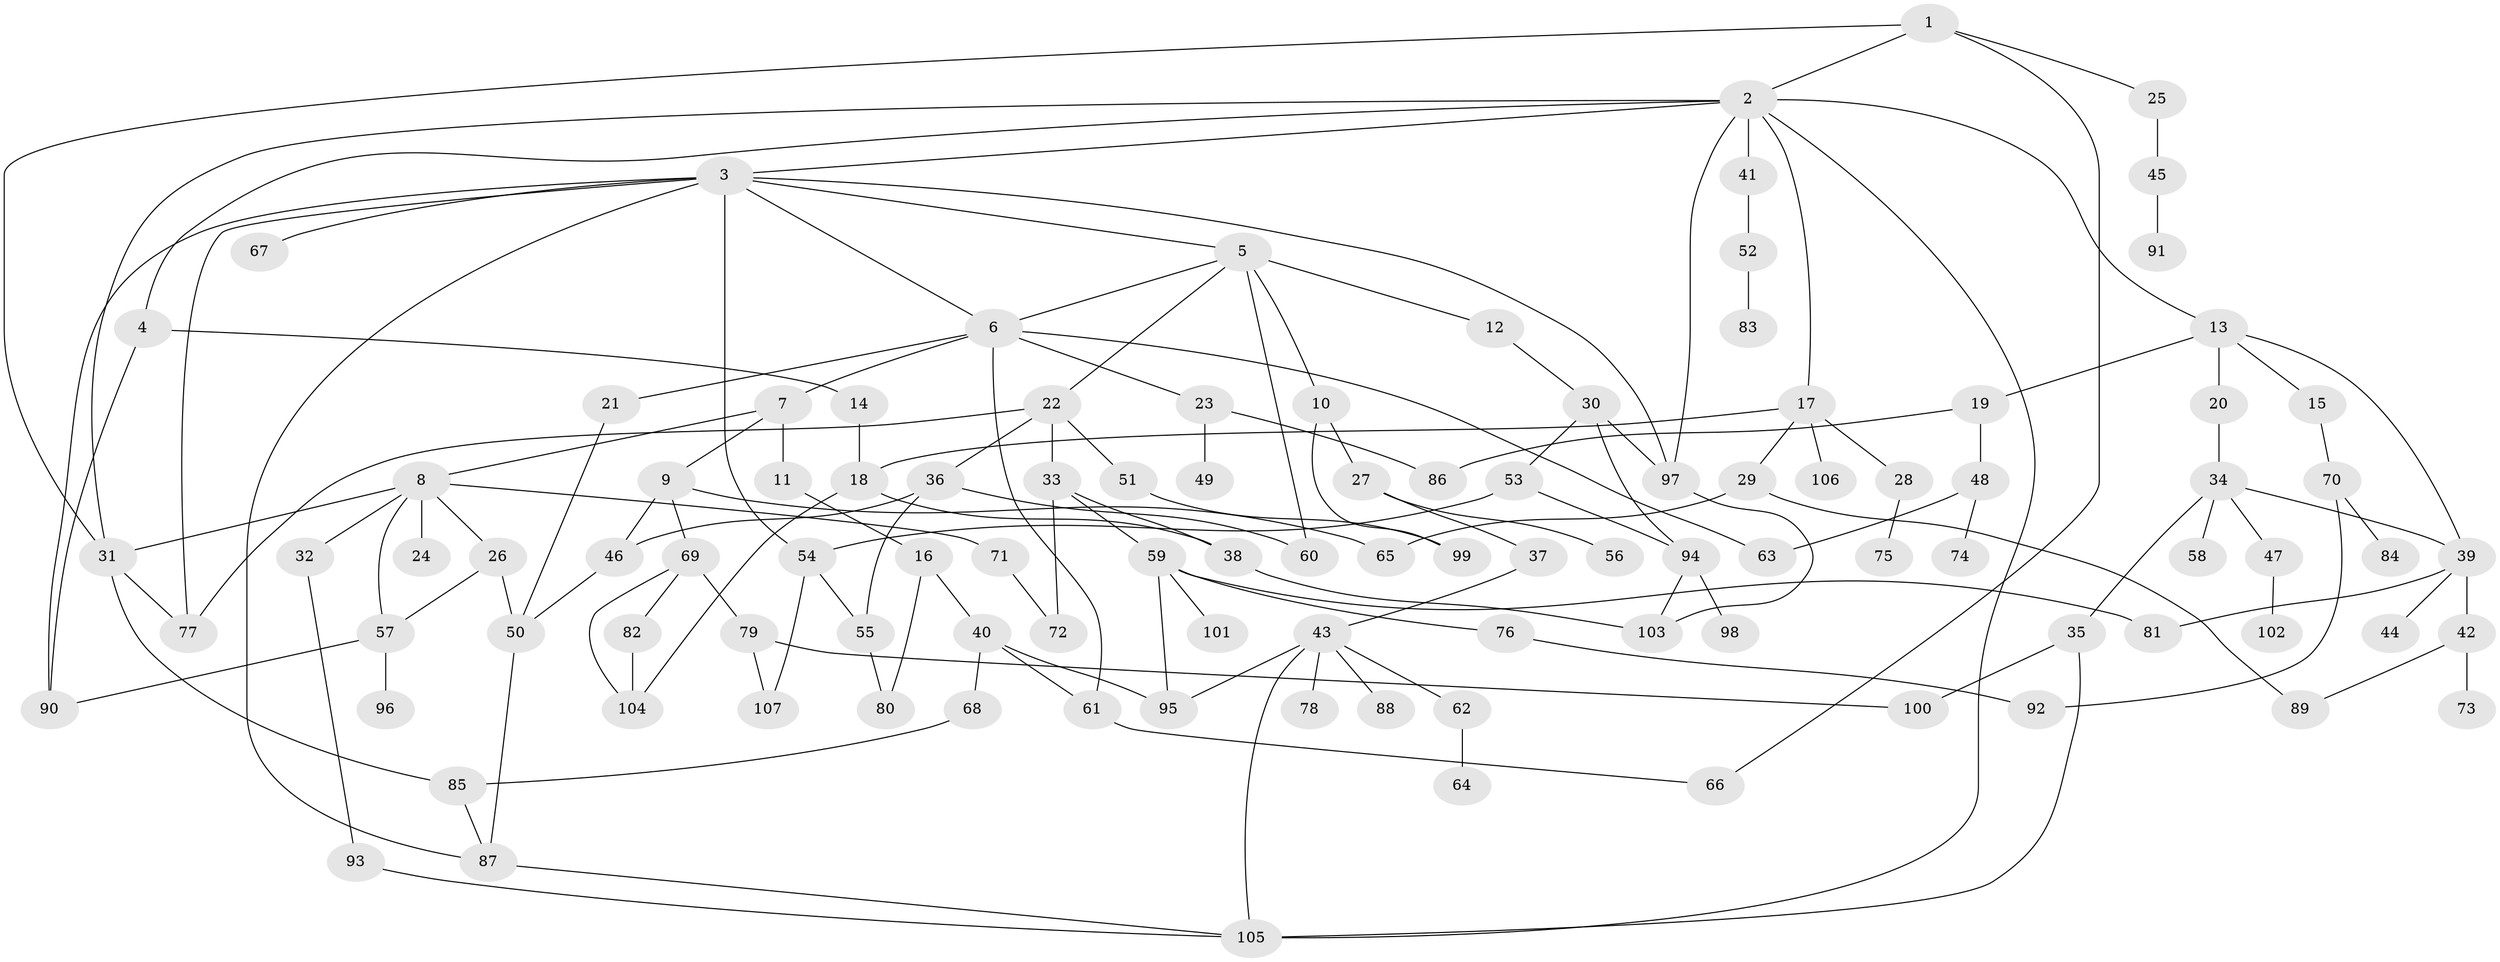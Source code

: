 // Generated by graph-tools (version 1.1) at 2025/13/03/09/25 04:13:27]
// undirected, 107 vertices, 152 edges
graph export_dot {
graph [start="1"]
  node [color=gray90,style=filled];
  1;
  2;
  3;
  4;
  5;
  6;
  7;
  8;
  9;
  10;
  11;
  12;
  13;
  14;
  15;
  16;
  17;
  18;
  19;
  20;
  21;
  22;
  23;
  24;
  25;
  26;
  27;
  28;
  29;
  30;
  31;
  32;
  33;
  34;
  35;
  36;
  37;
  38;
  39;
  40;
  41;
  42;
  43;
  44;
  45;
  46;
  47;
  48;
  49;
  50;
  51;
  52;
  53;
  54;
  55;
  56;
  57;
  58;
  59;
  60;
  61;
  62;
  63;
  64;
  65;
  66;
  67;
  68;
  69;
  70;
  71;
  72;
  73;
  74;
  75;
  76;
  77;
  78;
  79;
  80;
  81;
  82;
  83;
  84;
  85;
  86;
  87;
  88;
  89;
  90;
  91;
  92;
  93;
  94;
  95;
  96;
  97;
  98;
  99;
  100;
  101;
  102;
  103;
  104;
  105;
  106;
  107;
  1 -- 2;
  1 -- 25;
  1 -- 31;
  1 -- 66;
  2 -- 3;
  2 -- 4;
  2 -- 13;
  2 -- 17;
  2 -- 41;
  2 -- 31;
  2 -- 97;
  2 -- 105;
  3 -- 5;
  3 -- 6;
  3 -- 54;
  3 -- 67;
  3 -- 77;
  3 -- 97;
  3 -- 90;
  3 -- 87;
  4 -- 14;
  4 -- 90;
  5 -- 10;
  5 -- 12;
  5 -- 22;
  5 -- 60;
  5 -- 6;
  6 -- 7;
  6 -- 21;
  6 -- 23;
  6 -- 61;
  6 -- 63;
  7 -- 8;
  7 -- 9;
  7 -- 11;
  8 -- 24;
  8 -- 26;
  8 -- 32;
  8 -- 57;
  8 -- 71;
  8 -- 31;
  9 -- 46;
  9 -- 65;
  9 -- 69;
  10 -- 27;
  10 -- 99;
  11 -- 16;
  12 -- 30;
  13 -- 15;
  13 -- 19;
  13 -- 20;
  13 -- 39;
  14 -- 18;
  15 -- 70;
  16 -- 40;
  16 -- 80;
  17 -- 28;
  17 -- 29;
  17 -- 106;
  17 -- 18;
  18 -- 104;
  18 -- 38;
  19 -- 48;
  19 -- 86;
  20 -- 34;
  21 -- 50;
  22 -- 33;
  22 -- 36;
  22 -- 51;
  22 -- 77;
  23 -- 49;
  23 -- 86;
  25 -- 45;
  26 -- 57;
  26 -- 50;
  27 -- 37;
  27 -- 56;
  28 -- 75;
  29 -- 65;
  29 -- 89;
  30 -- 53;
  30 -- 97;
  30 -- 94;
  31 -- 85;
  31 -- 77;
  32 -- 93;
  33 -- 38;
  33 -- 59;
  33 -- 72;
  34 -- 35;
  34 -- 47;
  34 -- 58;
  34 -- 39;
  35 -- 100;
  35 -- 105;
  36 -- 55;
  36 -- 46;
  36 -- 60;
  37 -- 43;
  38 -- 103;
  39 -- 42;
  39 -- 44;
  39 -- 81;
  40 -- 68;
  40 -- 95;
  40 -- 61;
  41 -- 52;
  42 -- 73;
  42 -- 89;
  43 -- 62;
  43 -- 78;
  43 -- 88;
  43 -- 105;
  43 -- 95;
  45 -- 91;
  46 -- 50;
  47 -- 102;
  48 -- 63;
  48 -- 74;
  50 -- 87;
  51 -- 99;
  52 -- 83;
  53 -- 94;
  53 -- 54;
  54 -- 107;
  54 -- 55;
  55 -- 80;
  57 -- 90;
  57 -- 96;
  59 -- 76;
  59 -- 81;
  59 -- 101;
  59 -- 95;
  61 -- 66;
  62 -- 64;
  68 -- 85;
  69 -- 79;
  69 -- 82;
  69 -- 104;
  70 -- 84;
  70 -- 92;
  71 -- 72;
  76 -- 92;
  79 -- 100;
  79 -- 107;
  82 -- 104;
  85 -- 87;
  87 -- 105;
  93 -- 105;
  94 -- 98;
  94 -- 103;
  97 -- 103;
}
